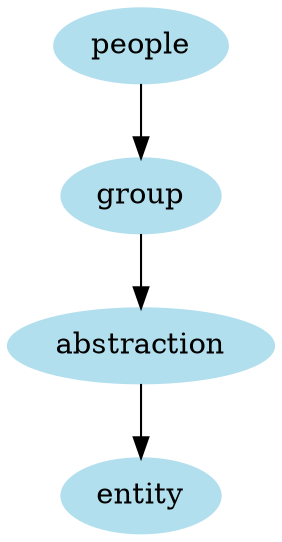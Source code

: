 digraph unix {
	node [color=lightblue2 style=filled]
	size="6,6"
	people -> group
	group -> abstraction
	abstraction -> entity
}

